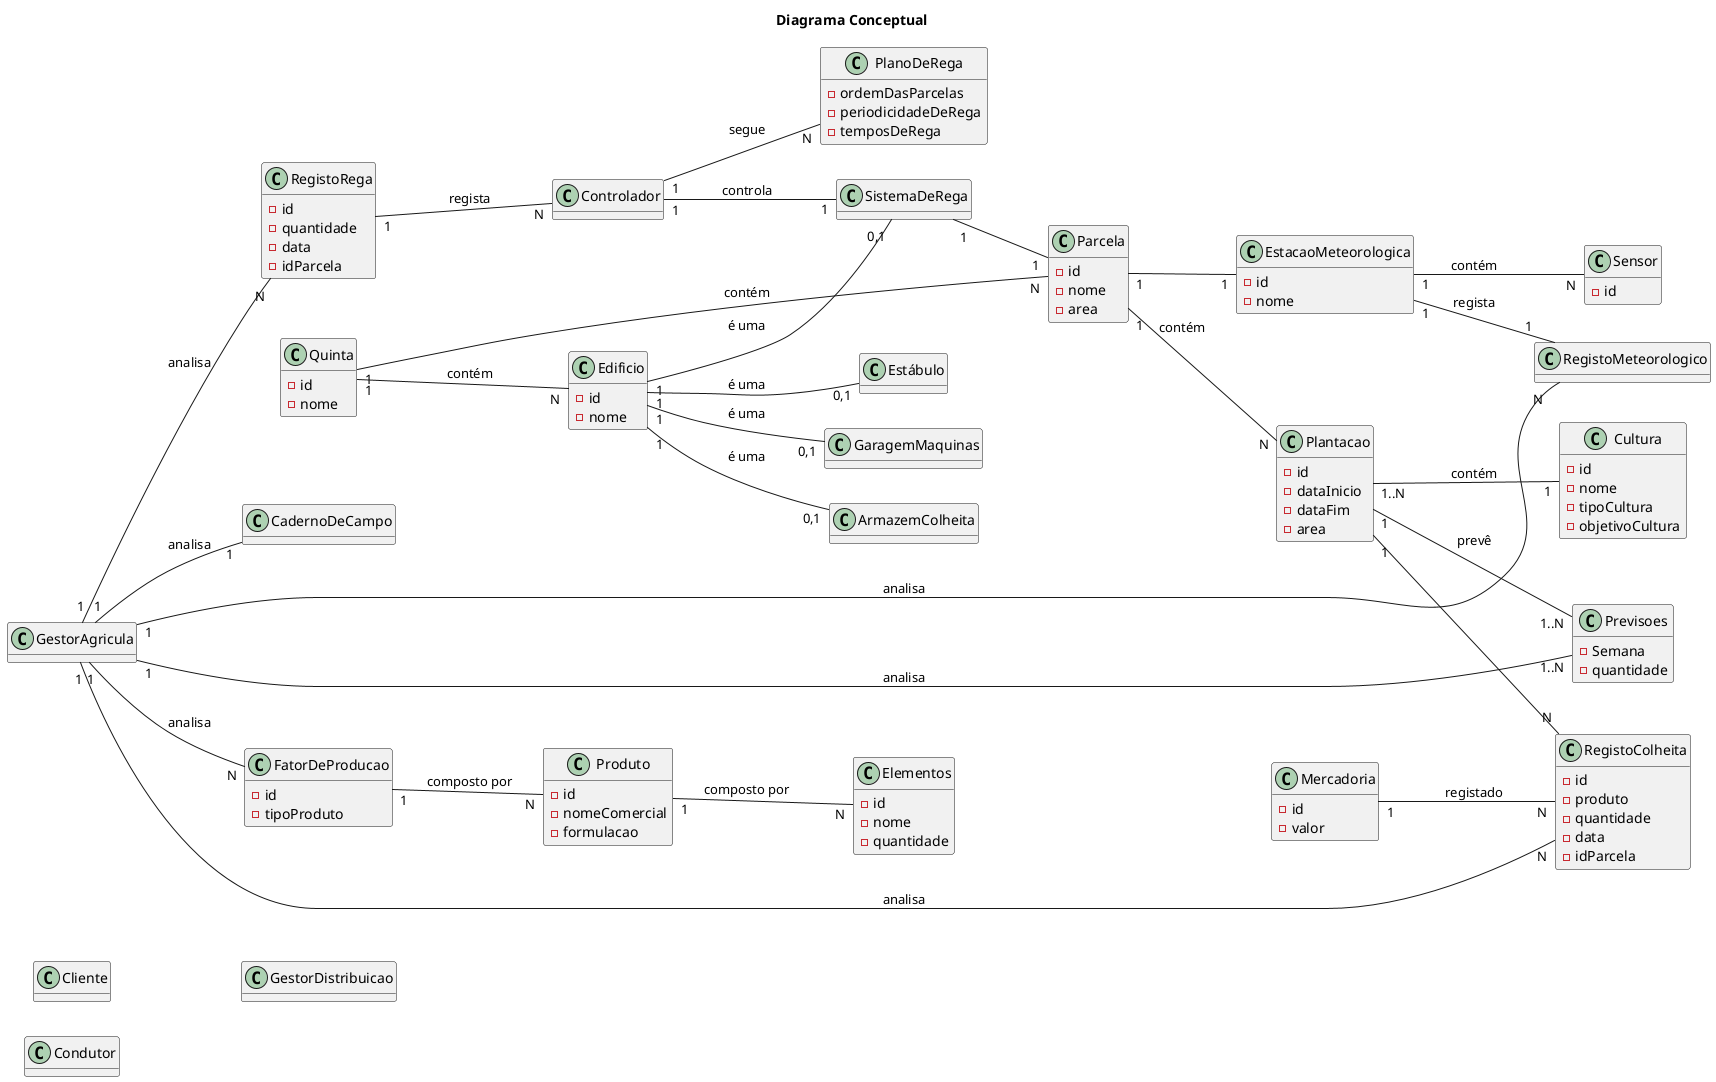 @startuml

'!theme sketchy-outline
'skinparam monochrome reverse
'skinparam BackgroundColor yellow
'skinparam shadowing true
left to right direction
title Diagrama Conceptual
hide methods

'Quinta'
class Quinta {
    -id 
    -nome
}

'Parcelas'
class Parcela {
    -id 
    -nome 
    -area 
}

'Plantação'
class Plantacao {
    -id
    -dataInicio
    -dataFim
    -area
}

'Cultura'
class Cultura {
    -id
    -nome
    -tipoCultura 
    -objetivoCultura
}

'RegistoColheita'
class RegistoColheita {
    -id
    -produto
    -quantidade
    -data
    -idParcela
}

'Caderno de Campo'
class CadernoDeCampo {
}

'Estação Meteorológica'
class EstacaoMeteorologica {
    -id
    -nome
}

'RegistoMeteorologico'
class RegistoMeteorologico {

}

'Sensor'
class Sensor {
    -id
}

'Sistema De Rega'
class SistemaDeRega {

}

'Controlador'
class Controlador{

}

'Plano De Rega'
class PlanoDeRega {
    -ordemDasParcelas
    -periodicidadeDeRega
    -temposDeRega
}

'Fator De Producao'
class FatorDeProducao {
    -id
    -tipoProduto
}

'Produto'
class Produto {
    -id
    -nomeComercial
    -formulacao
}

'Elementos'
class Elementos {
    -id
    -nome
    -quantidade
}

'Irrigação'
class RegistoRega {
    -id
    -quantidade
    -data
    -idParcela
}

'Previsões'
class Previsoes {
    -Semana
    -quantidade
}

'Edificios'
class Edificio {
    -id
    -nome
}

'Mercadoria'
class Mercadoria {
    -id
    -valor
}

'Entidades'
class GestorAgricula{}
class Cliente{}
class Condutor{}
class GestorDistribuicao{}


'Quinta'
Quinta "1" -- "N" Parcela : contém
Quinta "1" -- "N" Edificio : contém

'Parcela'
Parcela "1" -- "N" Plantacao : contém 
Parcela "1" -- "1" EstacaoMeteorologica

'Plantação'
Plantacao "1..N" -- "1" Cultura : contém
Plantacao "1" -- "N" RegistoColheita

'Factor de Produção'
FatorDeProducao "1" -- "N" Produto : composto por
Produto "1" -- "N" Elementos : composto por

'Estação Meteorológica'
EstacaoMeteorologica "1" -- "N" Sensor : contém
EstacaoMeteorologica "1" -- "1" RegistoMeteorologico : regista

'Edificio'
Edificio "1" -- "0,1" SistemaDeRega : é uma
Edificio "1" -- "0,1" Estábulo : é uma
Edificio "1" -- "0,1" GaragemMaquinas : é uma
Edificio "1" -- "0,1" ArmazemColheita : é uma

'Gestor Agricula'
GestorAgricula "1" -- "N" RegistoColheita : analisa
GestorAgricula "1" -- "N" RegistoRega : analisa
GestorAgricula "1" -- "N" RegistoMeteorologico : analisa
GestorAgricula "1" -- "1" CadernoDeCampo : analisa
GestorAgricula "1" -- "N" FatorDeProducao : analisa
GestorAgricula "1" -- "1..N" Previsoes : analisa

'Previsoes'
Plantacao "1" -- "1..N" Previsoes : prevê


'Sistema De Rega'
SistemaDeRega "1" -- "1" Parcela
Controlador "1" -- "1" SistemaDeRega : controla
Controlador "1" -- "N" PlanoDeRega : segue
RegistoRega "1" -- "N" Controlador : regista

'Mercadoria'
Mercadoria "1" -- "N" RegistoColheita : registado

@enduml